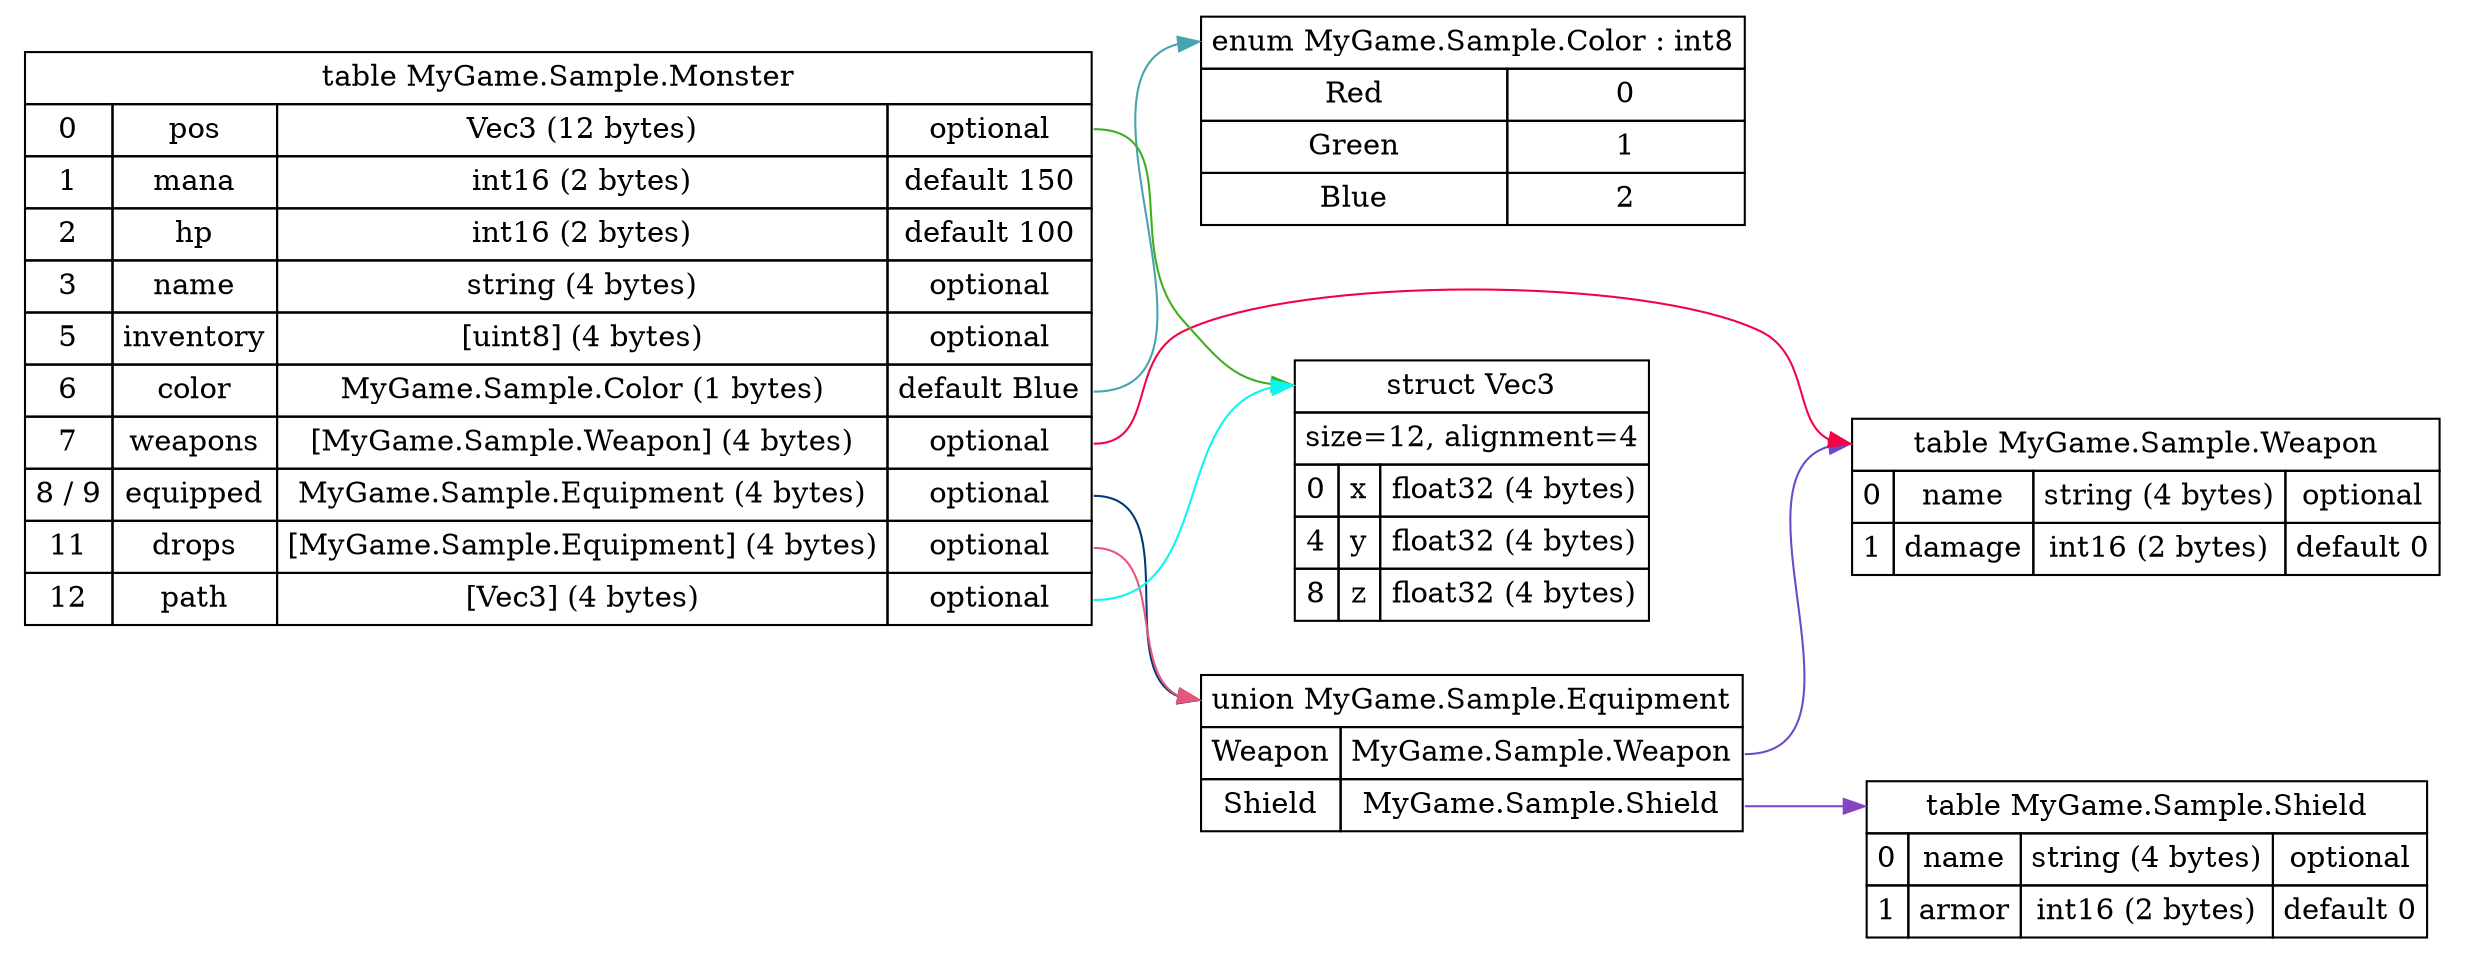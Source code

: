 digraph G
{
  node[ shape = none ];
  rankdir=LR;

  decl0[ label=<
    <TABLE BORDER="0" CELLBORDER="1" CELLSPACING="0" CELLPADDING="4">
      <TR>
        <TD colspan="2" PORT="name">enum MyGame.Sample.Color : int8</TD>
      </TR>
      <TR>
        <TD>Red</TD>
        <TD>0</TD>
      </TR>
      <TR>
        <TD>Green</TD>
        <TD>1</TD>
      </TR>
      <TR>
        <TD>Blue</TD>
        <TD>2</TD>
      </TR>
    </TABLE>>
  ];

  decl1[ label=<
    <TABLE BORDER="0" CELLBORDER="1" CELLSPACING="0" CELLPADDING="4">
      <TR>
        <TD colspan="3" PORT="name">union MyGame.Sample.Equipment</TD>
      </TR>
      <TR>
        <TD>Weapon</TD>
        <TD PORT="p0">MyGame.Sample.Weapon</TD>
      </TR>
      <TR>
        <TD>Shield</TD>
        <TD PORT="p1">MyGame.Sample.Shield</TD>
      </TR>
    </TABLE>>
  ];
  decl1:p0:e -> decl4:name [color = "#6e4ac9"];
  decl1:p1:e -> decl5:name [color = "#8644c4"];

  decl2[ label=<
    <TABLE BORDER="0" CELLBORDER="1" CELLSPACING="0" CELLPADDING="4">
      <TR>
        <TD colspan="3" PORT="name">struct Vec3</TD>
      </TR>
      <TR>
        <TD colspan="3">size=12, alignment=4</TD>
      </TR>
      <TR>
        <TD>0</TD>
        <TD>x</TD>
        <TD PORT="p0">float32 (4 bytes)</TD>
      </TR>
      <TR>
        <TD>4</TD>
        <TD>y</TD>
        <TD PORT="p1">float32 (4 bytes)</TD>
      </TR>
      <TR>
        <TD>8</TD>
        <TD>z</TD>
        <TD PORT="p2">float32 (4 bytes)</TD>
      </TR>
    </TABLE>>
  ];

  decl3[ label=<
    <TABLE BORDER="0" CELLBORDER="1" CELLSPACING="0" CELLPADDING="4">
      <TR>
        <TD colspan="4" PORT="name">table MyGame.Sample.Monster</TD>
      </TR>
      <TR>
        <TD>0</TD>
        <TD>pos</TD>
        <TD>Vec3 (12 bytes)</TD>
        <TD PORT="p0">optional</TD>
      </TR>
      <TR>
        <TD>1</TD>
        <TD>mana</TD>
        <TD>int16 (2 bytes)</TD>
        <TD PORT="p1">default 150</TD>
      </TR>
      <TR>
        <TD>2</TD>
        <TD>hp</TD>
        <TD>int16 (2 bytes)</TD>
        <TD PORT="p2">default 100</TD>
      </TR>
      <TR>
        <TD>3</TD>
        <TD>name</TD>
        <TD>string (4 bytes)</TD>
        <TD PORT="p3">optional</TD>
      </TR>
      <TR>
        <TD>5</TD>
        <TD>inventory</TD>
        <TD>[uint8] (4 bytes)</TD>
        <TD PORT="p4">optional</TD>
      </TR>
      <TR>
        <TD>6</TD>
        <TD>color</TD>
        <TD>MyGame.Sample.Color (1 bytes)</TD>
        <TD PORT="p5">default Blue</TD>
      </TR>
      <TR>
        <TD>7</TD>
        <TD>weapons</TD>
        <TD>[MyGame.Sample.Weapon] (4 bytes)</TD>
        <TD PORT="p6">optional</TD>
      </TR>
      <TR>
        <TD>8 / 9</TD>
        <TD>equipped</TD>
        <TD>MyGame.Sample.Equipment (4 bytes)</TD>
        <TD PORT="p7">optional</TD>
      </TR>
      <TR>
        <TD>11</TD>
        <TD>drops</TD>
        <TD>[MyGame.Sample.Equipment] (4 bytes)</TD>
        <TD PORT="p8">optional</TD>
      </TR>
      <TR>
        <TD>12</TD>
        <TD>path</TD>
        <TD>[Vec3] (4 bytes)</TD>
        <TD PORT="p9">optional</TD>
      </TR></TABLE>>
  ];
  decl3:p0:e -> decl2:name [color = "#3daf1d"];
  decl3:p5:e -> decl0:name [color = "#47a3ad"];
  decl3:p6:e -> decl4:name [color = "#f20444"];
  decl3:p7:e -> decl1:name [color = "#053975"];
  decl3:p8:e -> decl1:name [color = "#e5577a"];
  decl3:p9:e -> decl2:name [color = "#09f7ef"];

  decl4[ label=<
    <TABLE BORDER="0" CELLBORDER="1" CELLSPACING="0" CELLPADDING="4">
      <TR>
        <TD colspan="4" PORT="name">table MyGame.Sample.Weapon</TD>
      </TR>
      <TR>
        <TD>0</TD>
        <TD>name</TD>
        <TD>string (4 bytes)</TD>
        <TD PORT="p0">optional</TD>
      </TR>
      <TR>
        <TD>1</TD>
        <TD>damage</TD>
        <TD>int16 (2 bytes)</TD>
        <TD PORT="p1">default 0</TD>
      </TR></TABLE>>
  ];

  decl5[ label=<
    <TABLE BORDER="0" CELLBORDER="1" CELLSPACING="0" CELLPADDING="4">
      <TR>
        <TD colspan="4" PORT="name">table MyGame.Sample.Shield</TD>
      </TR>
      <TR>
        <TD>0</TD>
        <TD>name</TD>
        <TD>string (4 bytes)</TD>
        <TD PORT="p0">optional</TD>
      </TR>
      <TR>
        <TD>1</TD>
        <TD>armor</TD>
        <TD>int16 (2 bytes)</TD>
        <TD PORT="p1">default 0</TD>
      </TR></TABLE>>
  ];
}